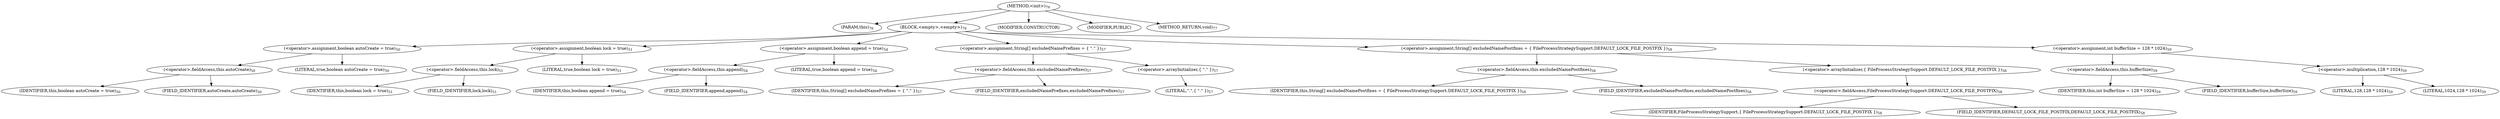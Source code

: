 digraph "&lt;init&gt;" {  
"292" [label = <(METHOD,&lt;init&gt;)<SUB>76</SUB>> ]
"293" [label = <(PARAM,this)<SUB>76</SUB>> ]
"294" [label = <(BLOCK,&lt;empty&gt;,&lt;empty&gt;)<SUB>76</SUB>> ]
"295" [label = <(&lt;operator&gt;.assignment,boolean autoCreate = true)<SUB>50</SUB>> ]
"296" [label = <(&lt;operator&gt;.fieldAccess,this.autoCreate)<SUB>50</SUB>> ]
"297" [label = <(IDENTIFIER,this,boolean autoCreate = true)<SUB>50</SUB>> ]
"298" [label = <(FIELD_IDENTIFIER,autoCreate,autoCreate)<SUB>50</SUB>> ]
"299" [label = <(LITERAL,true,boolean autoCreate = true)<SUB>50</SUB>> ]
"300" [label = <(&lt;operator&gt;.assignment,boolean lock = true)<SUB>51</SUB>> ]
"301" [label = <(&lt;operator&gt;.fieldAccess,this.lock)<SUB>51</SUB>> ]
"302" [label = <(IDENTIFIER,this,boolean lock = true)<SUB>51</SUB>> ]
"303" [label = <(FIELD_IDENTIFIER,lock,lock)<SUB>51</SUB>> ]
"304" [label = <(LITERAL,true,boolean lock = true)<SUB>51</SUB>> ]
"305" [label = <(&lt;operator&gt;.assignment,boolean append = true)<SUB>54</SUB>> ]
"306" [label = <(&lt;operator&gt;.fieldAccess,this.append)<SUB>54</SUB>> ]
"307" [label = <(IDENTIFIER,this,boolean append = true)<SUB>54</SUB>> ]
"308" [label = <(FIELD_IDENTIFIER,append,append)<SUB>54</SUB>> ]
"309" [label = <(LITERAL,true,boolean append = true)<SUB>54</SUB>> ]
"310" [label = <(&lt;operator&gt;.assignment,String[] excludedNamePrefixes = { &quot;.&quot; })<SUB>57</SUB>> ]
"311" [label = <(&lt;operator&gt;.fieldAccess,this.excludedNamePrefixes)<SUB>57</SUB>> ]
"312" [label = <(IDENTIFIER,this,String[] excludedNamePrefixes = { &quot;.&quot; })<SUB>57</SUB>> ]
"313" [label = <(FIELD_IDENTIFIER,excludedNamePrefixes,excludedNamePrefixes)<SUB>57</SUB>> ]
"314" [label = <(&lt;operator&gt;.arrayInitializer,{ &quot;.&quot; })<SUB>57</SUB>> ]
"315" [label = <(LITERAL,&quot;.&quot;,{ &quot;.&quot; })<SUB>57</SUB>> ]
"316" [label = <(&lt;operator&gt;.assignment,String[] excludedNamePostfixes = { FileProcessStrategySupport.DEFAULT_LOCK_FILE_POSTFIX })<SUB>58</SUB>> ]
"317" [label = <(&lt;operator&gt;.fieldAccess,this.excludedNamePostfixes)<SUB>58</SUB>> ]
"318" [label = <(IDENTIFIER,this,String[] excludedNamePostfixes = { FileProcessStrategySupport.DEFAULT_LOCK_FILE_POSTFIX })<SUB>58</SUB>> ]
"319" [label = <(FIELD_IDENTIFIER,excludedNamePostfixes,excludedNamePostfixes)<SUB>58</SUB>> ]
"320" [label = <(&lt;operator&gt;.arrayInitializer,{ FileProcessStrategySupport.DEFAULT_LOCK_FILE_POSTFIX })<SUB>58</SUB>> ]
"321" [label = <(&lt;operator&gt;.fieldAccess,FileProcessStrategySupport.DEFAULT_LOCK_FILE_POSTFIX)<SUB>58</SUB>> ]
"322" [label = <(IDENTIFIER,FileProcessStrategySupport,{ FileProcessStrategySupport.DEFAULT_LOCK_FILE_POSTFIX })<SUB>58</SUB>> ]
"323" [label = <(FIELD_IDENTIFIER,DEFAULT_LOCK_FILE_POSTFIX,DEFAULT_LOCK_FILE_POSTFIX)<SUB>58</SUB>> ]
"324" [label = <(&lt;operator&gt;.assignment,int bufferSize = 128 * 1024)<SUB>59</SUB>> ]
"325" [label = <(&lt;operator&gt;.fieldAccess,this.bufferSize)<SUB>59</SUB>> ]
"326" [label = <(IDENTIFIER,this,int bufferSize = 128 * 1024)<SUB>59</SUB>> ]
"327" [label = <(FIELD_IDENTIFIER,bufferSize,bufferSize)<SUB>59</SUB>> ]
"328" [label = <(&lt;operator&gt;.multiplication,128 * 1024)<SUB>59</SUB>> ]
"329" [label = <(LITERAL,128,128 * 1024)<SUB>59</SUB>> ]
"330" [label = <(LITERAL,1024,128 * 1024)<SUB>59</SUB>> ]
"331" [label = <(MODIFIER,CONSTRUCTOR)> ]
"332" [label = <(MODIFIER,PUBLIC)> ]
"333" [label = <(METHOD_RETURN,void)<SUB>77</SUB>> ]
  "292" -> "293" 
  "292" -> "294" 
  "292" -> "331" 
  "292" -> "332" 
  "292" -> "333" 
  "294" -> "295" 
  "294" -> "300" 
  "294" -> "305" 
  "294" -> "310" 
  "294" -> "316" 
  "294" -> "324" 
  "295" -> "296" 
  "295" -> "299" 
  "296" -> "297" 
  "296" -> "298" 
  "300" -> "301" 
  "300" -> "304" 
  "301" -> "302" 
  "301" -> "303" 
  "305" -> "306" 
  "305" -> "309" 
  "306" -> "307" 
  "306" -> "308" 
  "310" -> "311" 
  "310" -> "314" 
  "311" -> "312" 
  "311" -> "313" 
  "314" -> "315" 
  "316" -> "317" 
  "316" -> "320" 
  "317" -> "318" 
  "317" -> "319" 
  "320" -> "321" 
  "321" -> "322" 
  "321" -> "323" 
  "324" -> "325" 
  "324" -> "328" 
  "325" -> "326" 
  "325" -> "327" 
  "328" -> "329" 
  "328" -> "330" 
}
